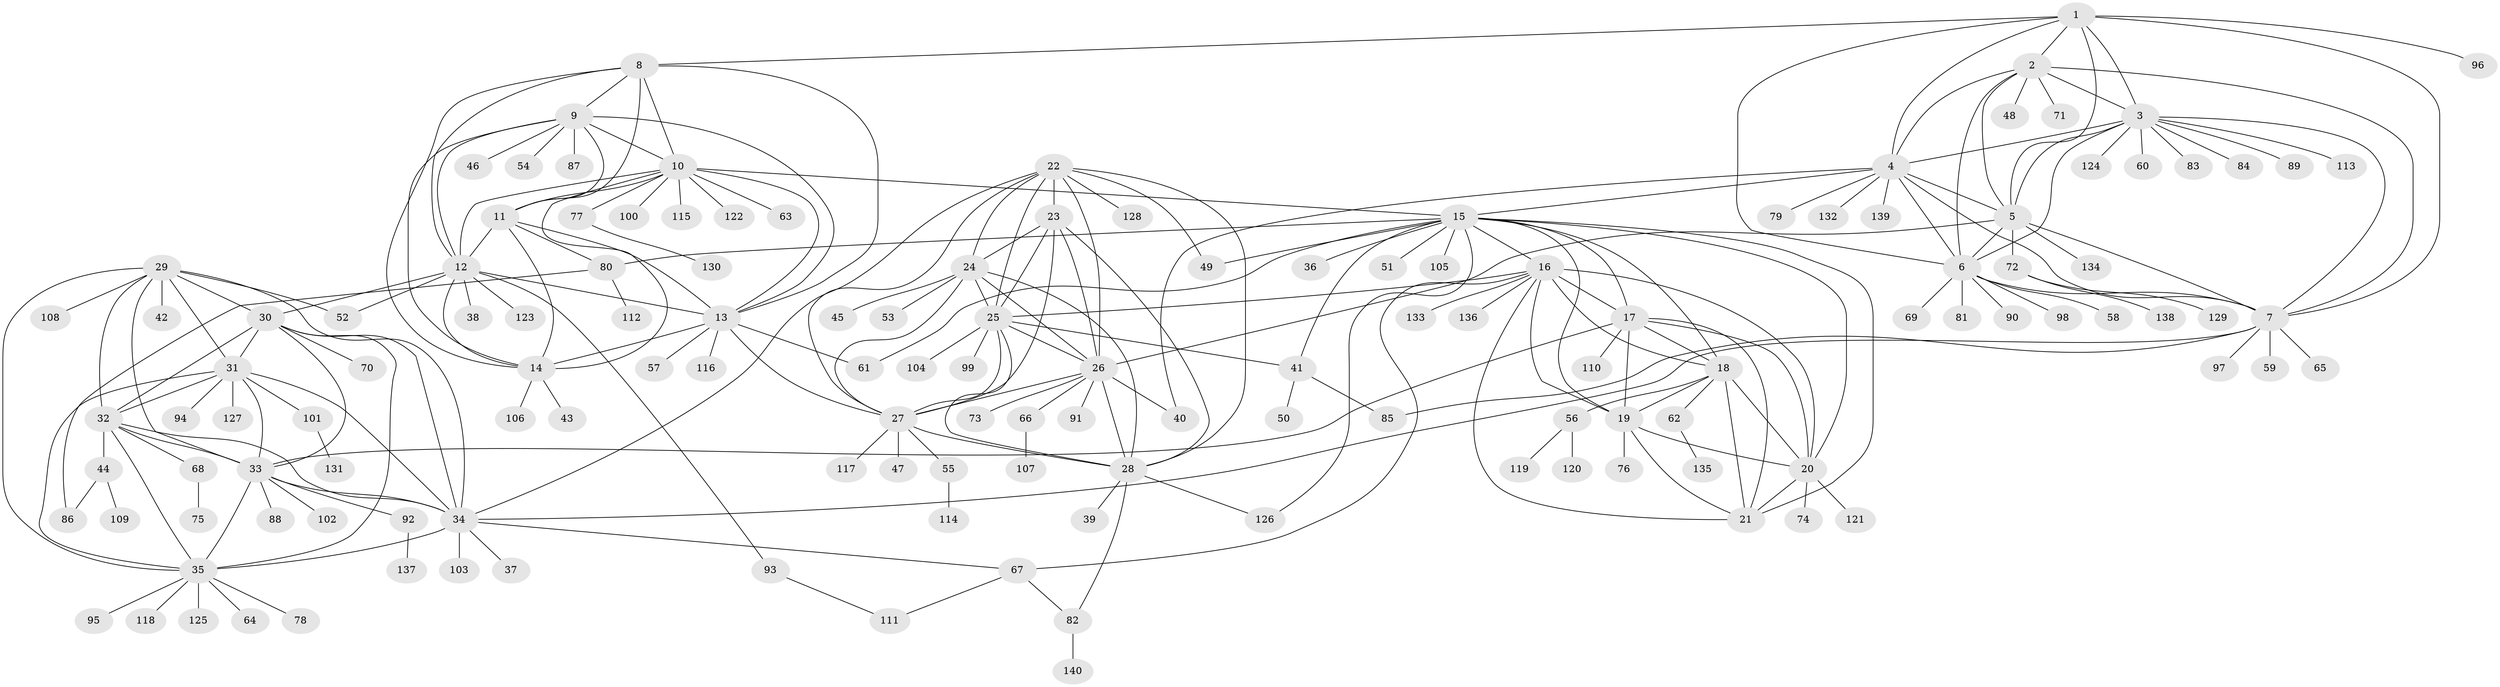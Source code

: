 // Generated by graph-tools (version 1.1) at 2025/11/02/27/25 16:11:29]
// undirected, 140 vertices, 232 edges
graph export_dot {
graph [start="1"]
  node [color=gray90,style=filled];
  1;
  2;
  3;
  4;
  5;
  6;
  7;
  8;
  9;
  10;
  11;
  12;
  13;
  14;
  15;
  16;
  17;
  18;
  19;
  20;
  21;
  22;
  23;
  24;
  25;
  26;
  27;
  28;
  29;
  30;
  31;
  32;
  33;
  34;
  35;
  36;
  37;
  38;
  39;
  40;
  41;
  42;
  43;
  44;
  45;
  46;
  47;
  48;
  49;
  50;
  51;
  52;
  53;
  54;
  55;
  56;
  57;
  58;
  59;
  60;
  61;
  62;
  63;
  64;
  65;
  66;
  67;
  68;
  69;
  70;
  71;
  72;
  73;
  74;
  75;
  76;
  77;
  78;
  79;
  80;
  81;
  82;
  83;
  84;
  85;
  86;
  87;
  88;
  89;
  90;
  91;
  92;
  93;
  94;
  95;
  96;
  97;
  98;
  99;
  100;
  101;
  102;
  103;
  104;
  105;
  106;
  107;
  108;
  109;
  110;
  111;
  112;
  113;
  114;
  115;
  116;
  117;
  118;
  119;
  120;
  121;
  122;
  123;
  124;
  125;
  126;
  127;
  128;
  129;
  130;
  131;
  132;
  133;
  134;
  135;
  136;
  137;
  138;
  139;
  140;
  1 -- 2;
  1 -- 3;
  1 -- 4;
  1 -- 5;
  1 -- 6;
  1 -- 7;
  1 -- 8;
  1 -- 96;
  2 -- 3;
  2 -- 4;
  2 -- 5;
  2 -- 6;
  2 -- 7;
  2 -- 48;
  2 -- 71;
  3 -- 4;
  3 -- 5;
  3 -- 6;
  3 -- 7;
  3 -- 60;
  3 -- 83;
  3 -- 84;
  3 -- 89;
  3 -- 113;
  3 -- 124;
  4 -- 5;
  4 -- 6;
  4 -- 7;
  4 -- 15;
  4 -- 40;
  4 -- 79;
  4 -- 132;
  4 -- 139;
  5 -- 6;
  5 -- 7;
  5 -- 26;
  5 -- 72;
  5 -- 134;
  6 -- 7;
  6 -- 58;
  6 -- 69;
  6 -- 81;
  6 -- 90;
  6 -- 98;
  7 -- 34;
  7 -- 59;
  7 -- 65;
  7 -- 85;
  7 -- 97;
  8 -- 9;
  8 -- 10;
  8 -- 11;
  8 -- 12;
  8 -- 13;
  8 -- 14;
  9 -- 10;
  9 -- 11;
  9 -- 12;
  9 -- 13;
  9 -- 14;
  9 -- 46;
  9 -- 54;
  9 -- 87;
  10 -- 11;
  10 -- 12;
  10 -- 13;
  10 -- 14;
  10 -- 15;
  10 -- 63;
  10 -- 77;
  10 -- 100;
  10 -- 115;
  10 -- 122;
  11 -- 12;
  11 -- 13;
  11 -- 14;
  11 -- 80;
  12 -- 13;
  12 -- 14;
  12 -- 30;
  12 -- 38;
  12 -- 52;
  12 -- 93;
  12 -- 123;
  13 -- 14;
  13 -- 27;
  13 -- 57;
  13 -- 61;
  13 -- 116;
  14 -- 43;
  14 -- 106;
  15 -- 16;
  15 -- 17;
  15 -- 18;
  15 -- 19;
  15 -- 20;
  15 -- 21;
  15 -- 36;
  15 -- 41;
  15 -- 49;
  15 -- 51;
  15 -- 61;
  15 -- 80;
  15 -- 105;
  15 -- 126;
  16 -- 17;
  16 -- 18;
  16 -- 19;
  16 -- 20;
  16 -- 21;
  16 -- 25;
  16 -- 67;
  16 -- 133;
  16 -- 136;
  17 -- 18;
  17 -- 19;
  17 -- 20;
  17 -- 21;
  17 -- 33;
  17 -- 110;
  18 -- 19;
  18 -- 20;
  18 -- 21;
  18 -- 56;
  18 -- 62;
  19 -- 20;
  19 -- 21;
  19 -- 76;
  20 -- 21;
  20 -- 74;
  20 -- 121;
  22 -- 23;
  22 -- 24;
  22 -- 25;
  22 -- 26;
  22 -- 27;
  22 -- 28;
  22 -- 34;
  22 -- 49;
  22 -- 128;
  23 -- 24;
  23 -- 25;
  23 -- 26;
  23 -- 27;
  23 -- 28;
  24 -- 25;
  24 -- 26;
  24 -- 27;
  24 -- 28;
  24 -- 45;
  24 -- 53;
  25 -- 26;
  25 -- 27;
  25 -- 28;
  25 -- 41;
  25 -- 99;
  25 -- 104;
  26 -- 27;
  26 -- 28;
  26 -- 40;
  26 -- 66;
  26 -- 73;
  26 -- 91;
  27 -- 28;
  27 -- 47;
  27 -- 55;
  27 -- 117;
  28 -- 39;
  28 -- 82;
  28 -- 126;
  29 -- 30;
  29 -- 31;
  29 -- 32;
  29 -- 33;
  29 -- 34;
  29 -- 35;
  29 -- 42;
  29 -- 52;
  29 -- 108;
  30 -- 31;
  30 -- 32;
  30 -- 33;
  30 -- 34;
  30 -- 35;
  30 -- 70;
  31 -- 32;
  31 -- 33;
  31 -- 34;
  31 -- 35;
  31 -- 94;
  31 -- 101;
  31 -- 127;
  32 -- 33;
  32 -- 34;
  32 -- 35;
  32 -- 44;
  32 -- 68;
  33 -- 34;
  33 -- 35;
  33 -- 88;
  33 -- 92;
  33 -- 102;
  34 -- 35;
  34 -- 37;
  34 -- 67;
  34 -- 103;
  35 -- 64;
  35 -- 78;
  35 -- 95;
  35 -- 118;
  35 -- 125;
  41 -- 50;
  41 -- 85;
  44 -- 86;
  44 -- 109;
  55 -- 114;
  56 -- 119;
  56 -- 120;
  62 -- 135;
  66 -- 107;
  67 -- 82;
  67 -- 111;
  68 -- 75;
  72 -- 129;
  72 -- 138;
  77 -- 130;
  80 -- 86;
  80 -- 112;
  82 -- 140;
  92 -- 137;
  93 -- 111;
  101 -- 131;
}
